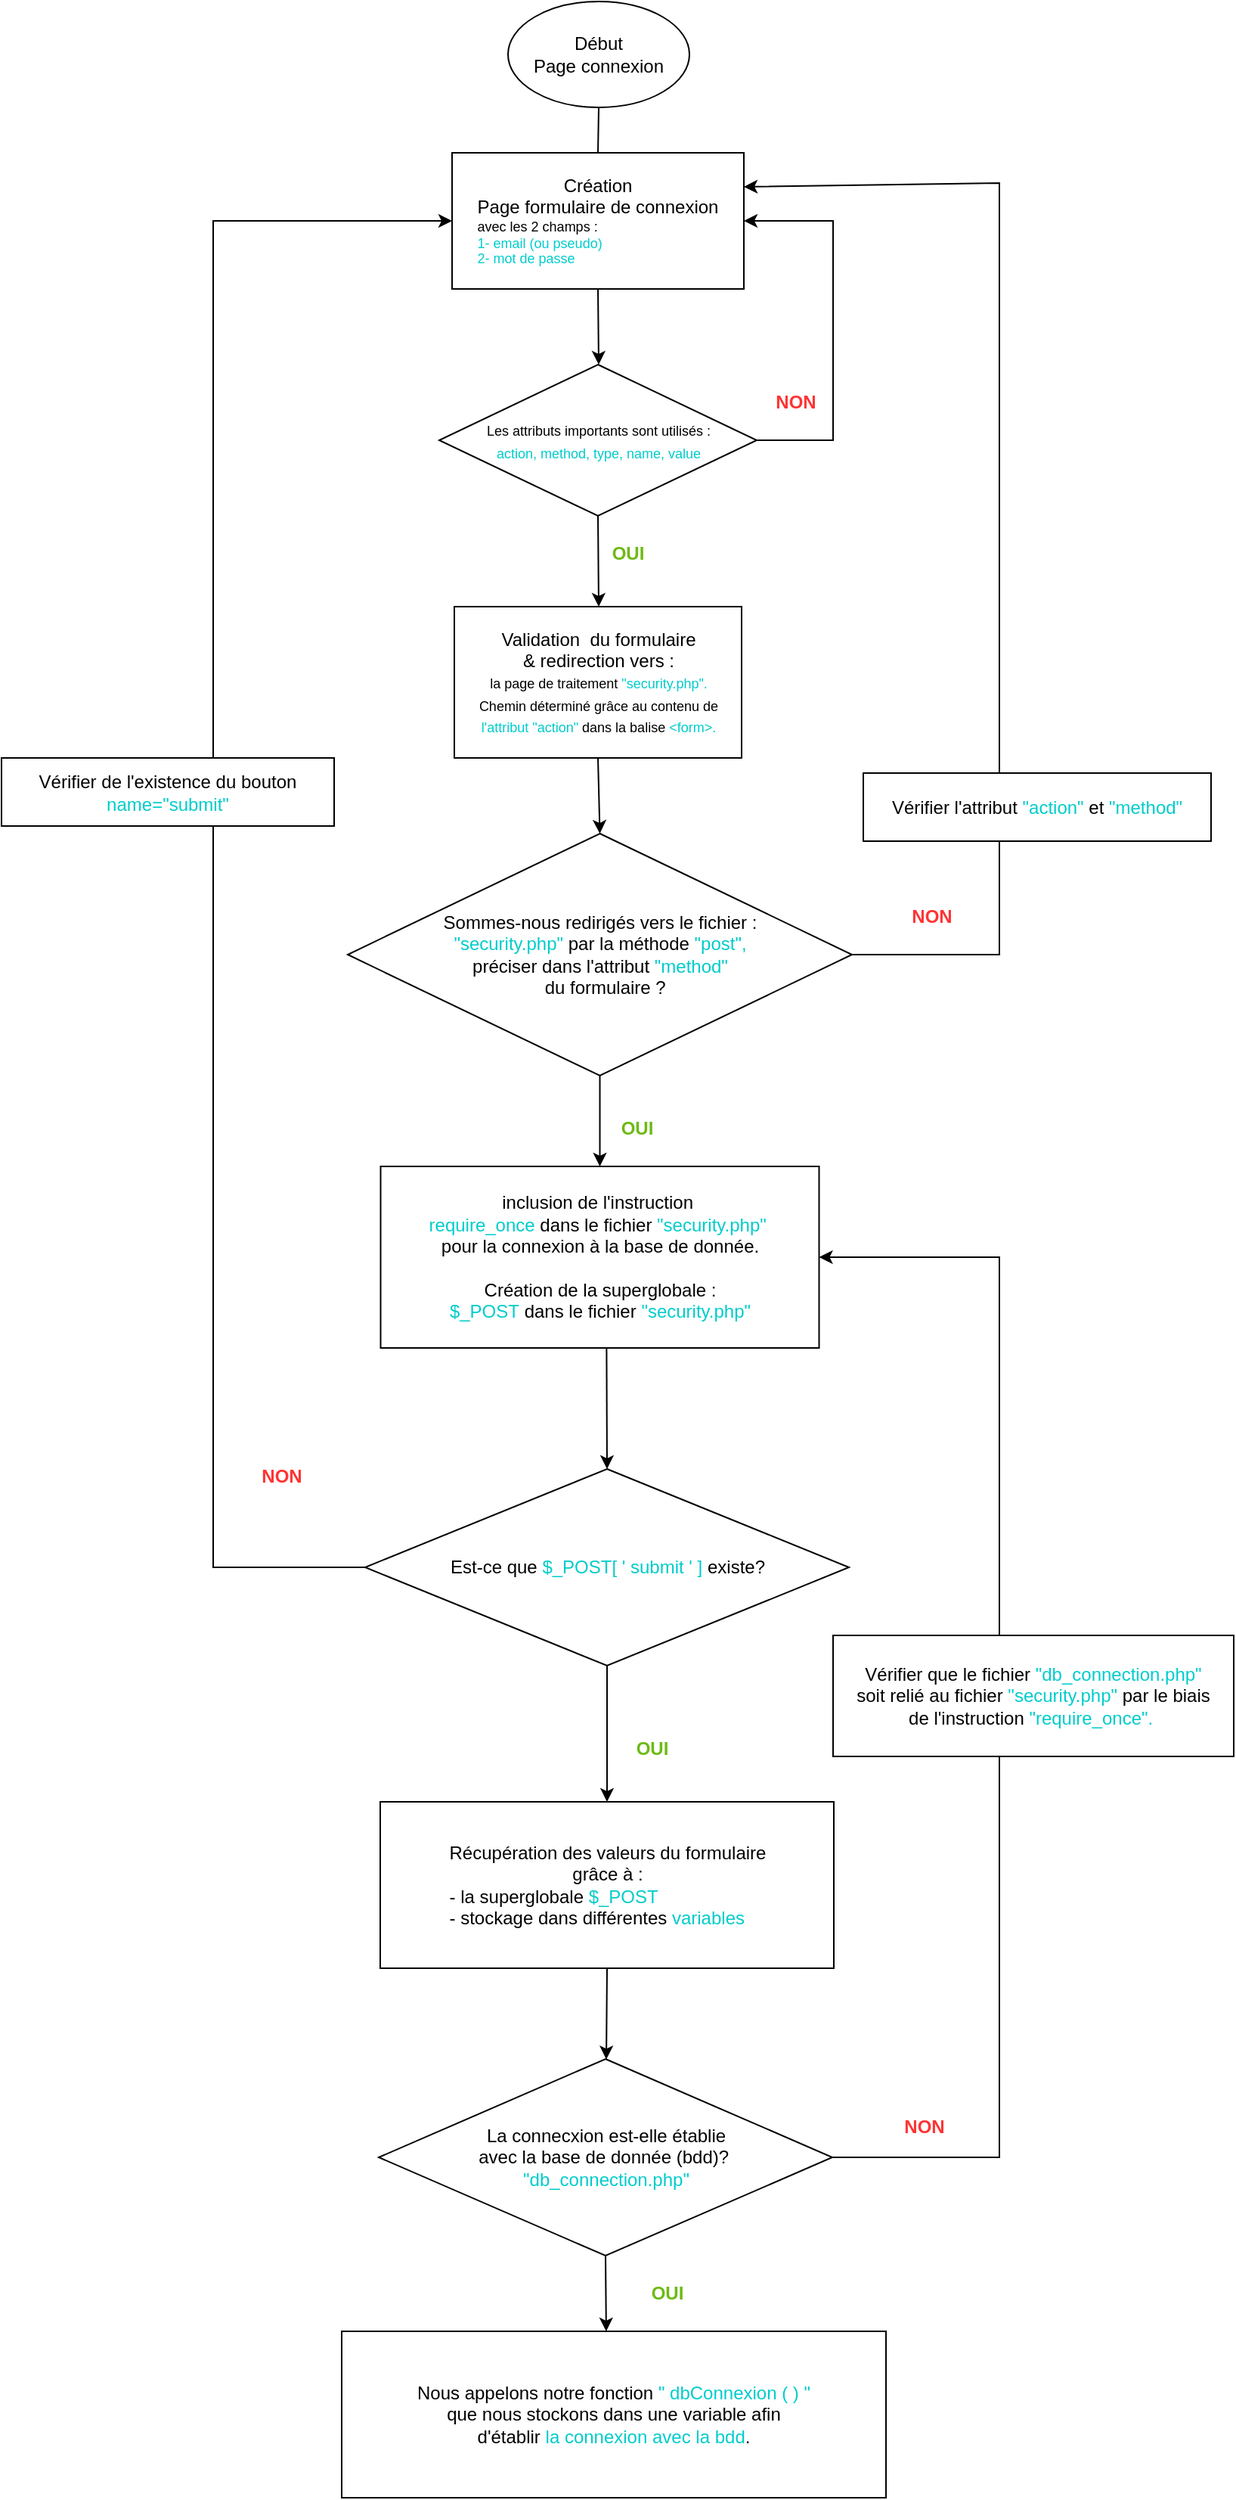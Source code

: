 <mxfile version="21.6.9" type="device">
  <diagram name="Page-1" id="I_Wna3Df85W4K1fbsUE9">
    <mxGraphModel dx="1195" dy="632" grid="1" gridSize="10" guides="1" tooltips="1" connect="1" arrows="1" fold="1" page="1" pageScale="1" pageWidth="827" pageHeight="1169" math="0" shadow="0">
      <root>
        <mxCell id="0" />
        <mxCell id="1" parent="0" />
        <mxCell id="QPgLkUB62LOAhg5g5HC0-1" value="Début&lt;br&gt;Page connexion" style="ellipse;whiteSpace=wrap;html=1;" vertex="1" parent="1">
          <mxGeometry x="355" y="10" width="120" height="70" as="geometry" />
        </mxCell>
        <mxCell id="QPgLkUB62LOAhg5g5HC0-2" value="Création&lt;br&gt;Page formulaire de connexion&lt;br&gt;&lt;div style=&quot;text-align: left; font-size: 9px;&quot;&gt;&lt;span style=&quot;background-color: initial;&quot;&gt;&lt;font style=&quot;font-size: 9px;&quot;&gt;avec les 2 champs :&amp;nbsp;&lt;/font&gt;&lt;/span&gt;&lt;/div&gt;&lt;span style=&quot;font-size: 9px;&quot;&gt;&lt;font color=&quot;#00cccc&quot; style=&quot;font-size: 9px;&quot;&gt;&lt;div style=&quot;text-align: left;&quot;&gt;&lt;span style=&quot;background-color: initial;&quot;&gt;&lt;font style=&quot;font-size: 9px;&quot;&gt;1- email (ou pseudo)&lt;/font&gt;&lt;/span&gt;&lt;/div&gt;&lt;font style=&quot;font-size: 9px;&quot;&gt;&lt;div style=&quot;text-align: left;&quot;&gt;&lt;span style=&quot;background-color: initial;&quot;&gt;&lt;font style=&quot;font-size: 9px;&quot;&gt;2- mot de passe&lt;/font&gt;&lt;/span&gt;&lt;/div&gt;&lt;/font&gt;&lt;/font&gt;&lt;/span&gt;" style="rounded=0;whiteSpace=wrap;html=1;" vertex="1" parent="1">
          <mxGeometry x="318" y="110" width="193" height="90" as="geometry" />
        </mxCell>
        <mxCell id="QPgLkUB62LOAhg5g5HC0-3" value="" style="endArrow=none;html=1;rounded=0;exitX=0.5;exitY=0;exitDx=0;exitDy=0;entryX=0.5;entryY=1;entryDx=0;entryDy=0;" edge="1" parent="1" source="QPgLkUB62LOAhg5g5HC0-2" target="QPgLkUB62LOAhg5g5HC0-1">
          <mxGeometry width="50" height="50" relative="1" as="geometry">
            <mxPoint x="380" y="200" as="sourcePoint" />
            <mxPoint x="410" y="80" as="targetPoint" />
          </mxGeometry>
        </mxCell>
        <mxCell id="QPgLkUB62LOAhg5g5HC0-4" value="" style="endArrow=classic;html=1;rounded=0;exitX=0.5;exitY=1;exitDx=0;exitDy=0;" edge="1" parent="1" source="QPgLkUB62LOAhg5g5HC0-2">
          <mxGeometry width="50" height="50" relative="1" as="geometry">
            <mxPoint x="380" y="200" as="sourcePoint" />
            <mxPoint x="415" y="250" as="targetPoint" />
          </mxGeometry>
        </mxCell>
        <mxCell id="QPgLkUB62LOAhg5g5HC0-5" value="&lt;font style=&quot;font-size: 9px;&quot;&gt;Les attributs importants sont utilisés :&lt;br&gt;&lt;font color=&quot;#00cccc&quot;&gt;action, method, type, name, value&lt;/font&gt;&lt;br&gt;&lt;/font&gt;" style="rhombus;whiteSpace=wrap;html=1;" vertex="1" parent="1">
          <mxGeometry x="309.5" y="250" width="210" height="100" as="geometry" />
        </mxCell>
        <mxCell id="QPgLkUB62LOAhg5g5HC0-6" value="" style="endArrow=classic;html=1;rounded=0;exitX=0.5;exitY=1;exitDx=0;exitDy=0;" edge="1" parent="1" source="QPgLkUB62LOAhg5g5HC0-5">
          <mxGeometry width="50" height="50" relative="1" as="geometry">
            <mxPoint x="380" y="390" as="sourcePoint" />
            <mxPoint x="415" y="410" as="targetPoint" />
          </mxGeometry>
        </mxCell>
        <mxCell id="QPgLkUB62LOAhg5g5HC0-7" value="Validation&amp;nbsp; du formulaire&lt;br&gt;&amp;amp; redirection vers :&lt;br&gt;&lt;font style=&quot;font-size: 9px;&quot;&gt;la page de traitement&lt;font color=&quot;#00cccc&quot;&gt; &quot;security.php&quot;.&lt;/font&gt;&lt;br&gt;Chemin déterminé grâce au contenu de&lt;font color=&quot;#00cccc&quot;&gt; l&#39;attribut &quot;action&quot; &lt;/font&gt;dans la balise&lt;font color=&quot;#00cccc&quot;&gt; &amp;lt;form&amp;gt;.&lt;/font&gt;&lt;br&gt;&lt;/font&gt;" style="rounded=0;whiteSpace=wrap;html=1;" vertex="1" parent="1">
          <mxGeometry x="319.5" y="410" width="190" height="100" as="geometry" />
        </mxCell>
        <mxCell id="QPgLkUB62LOAhg5g5HC0-8" value="&lt;b&gt;&lt;font color=&quot;#6dba14&quot;&gt;OUI&lt;/font&gt;&lt;/b&gt;" style="text;html=1;align=center;verticalAlign=middle;resizable=0;points=[];autosize=1;strokeColor=none;fillColor=none;" vertex="1" parent="1">
          <mxGeometry x="414" y="360" width="40" height="30" as="geometry" />
        </mxCell>
        <mxCell id="QPgLkUB62LOAhg5g5HC0-10" value="&lt;b&gt;&lt;font color=&quot;#ff3333&quot;&gt;NON&lt;/font&gt;&lt;/b&gt;" style="text;html=1;align=center;verticalAlign=middle;resizable=0;points=[];autosize=1;strokeColor=none;fillColor=none;" vertex="1" parent="1">
          <mxGeometry x="519.5" y="260" width="50" height="30" as="geometry" />
        </mxCell>
        <mxCell id="QPgLkUB62LOAhg5g5HC0-12" value="" style="endArrow=classic;html=1;rounded=0;entryX=1;entryY=0.5;entryDx=0;entryDy=0;" edge="1" parent="1" target="QPgLkUB62LOAhg5g5HC0-2">
          <mxGeometry width="50" height="50" relative="1" as="geometry">
            <mxPoint x="519.5" y="300" as="sourcePoint" />
            <mxPoint x="569.5" y="250" as="targetPoint" />
            <Array as="points">
              <mxPoint x="570" y="300" />
              <mxPoint x="570" y="155" />
            </Array>
          </mxGeometry>
        </mxCell>
        <mxCell id="QPgLkUB62LOAhg5g5HC0-13" value="Sommes-nous redirigés vers le fichier :&lt;br&gt;&lt;font color=&quot;#00cccc&quot;&gt;&quot;security.php&quot; &lt;/font&gt;par la méthode&lt;font color=&quot;#00cccc&quot;&gt; &quot;post&quot;,&lt;/font&gt;&lt;br&gt;préciser dans l&#39;attribut&lt;font color=&quot;#00cccc&quot;&gt; &quot;method&quot;&lt;br&gt;&amp;nbsp;&amp;nbsp;&lt;/font&gt;du formulaire ?" style="rhombus;whiteSpace=wrap;html=1;" vertex="1" parent="1">
          <mxGeometry x="249" y="560" width="333.5" height="160" as="geometry" />
        </mxCell>
        <mxCell id="QPgLkUB62LOAhg5g5HC0-14" value="" style="endArrow=classic;html=1;rounded=0;exitX=0.5;exitY=1;exitDx=0;exitDy=0;entryX=0.5;entryY=0;entryDx=0;entryDy=0;" edge="1" parent="1" source="QPgLkUB62LOAhg5g5HC0-7" target="QPgLkUB62LOAhg5g5HC0-13">
          <mxGeometry width="50" height="50" relative="1" as="geometry">
            <mxPoint x="350" y="620" as="sourcePoint" />
            <mxPoint x="400" y="570" as="targetPoint" />
          </mxGeometry>
        </mxCell>
        <mxCell id="QPgLkUB62LOAhg5g5HC0-15" value="" style="endArrow=classic;html=1;rounded=0;exitX=0.5;exitY=1;exitDx=0;exitDy=0;entryX=0.5;entryY=0;entryDx=0;entryDy=0;" edge="1" parent="1" source="QPgLkUB62LOAhg5g5HC0-13" target="QPgLkUB62LOAhg5g5HC0-32">
          <mxGeometry width="50" height="50" relative="1" as="geometry">
            <mxPoint x="414" y="720" as="sourcePoint" />
            <mxPoint x="413" y="784" as="targetPoint" />
          </mxGeometry>
        </mxCell>
        <mxCell id="QPgLkUB62LOAhg5g5HC0-16" value="" style="endArrow=classic;html=1;rounded=0;exitX=1;exitY=0.5;exitDx=0;exitDy=0;entryX=1;entryY=0.25;entryDx=0;entryDy=0;" edge="1" parent="1" source="QPgLkUB62LOAhg5g5HC0-13" target="QPgLkUB62LOAhg5g5HC0-2">
          <mxGeometry width="50" height="50" relative="1" as="geometry">
            <mxPoint x="543.5" y="638" as="sourcePoint" />
            <mxPoint x="510" y="470" as="targetPoint" />
            <Array as="points">
              <mxPoint x="680" y="640" />
              <mxPoint x="680" y="130" />
            </Array>
          </mxGeometry>
        </mxCell>
        <mxCell id="QPgLkUB62LOAhg5g5HC0-17" value="&lt;b&gt;&lt;font color=&quot;#ff3333&quot;&gt;NON&lt;/font&gt;&lt;/b&gt;" style="text;html=1;align=center;verticalAlign=middle;resizable=0;points=[];autosize=1;strokeColor=none;fillColor=none;" vertex="1" parent="1">
          <mxGeometry x="610" y="600" width="50" height="30" as="geometry" />
        </mxCell>
        <mxCell id="QPgLkUB62LOAhg5g5HC0-18" value="&lt;b&gt;&lt;font color=&quot;#6dba14&quot;&gt;OUI&lt;/font&gt;&lt;/b&gt;" style="text;html=1;align=center;verticalAlign=middle;resizable=0;points=[];autosize=1;strokeColor=none;fillColor=none;" vertex="1" parent="1">
          <mxGeometry x="420" y="740" width="40" height="30" as="geometry" />
        </mxCell>
        <mxCell id="QPgLkUB62LOAhg5g5HC0-19" value="&lt;font style=&quot;font-size: 12px;&quot;&gt;Vérifier l&#39;attribut &lt;font color=&quot;#00cccc&quot;&gt;&quot;action&quot;&lt;/font&gt; et &lt;font color=&quot;#00cccc&quot;&gt;&quot;method&quot;&lt;/font&gt;&lt;/font&gt;" style="rounded=0;whiteSpace=wrap;html=1;" vertex="1" parent="1">
          <mxGeometry x="590" y="520" width="230" height="45" as="geometry" />
        </mxCell>
        <mxCell id="QPgLkUB62LOAhg5g5HC0-21" value="Est-ce que &lt;font color=&quot;#00cccc&quot;&gt;$_POST[ &#39; submit &#39; ]&lt;/font&gt; existe?" style="rhombus;whiteSpace=wrap;html=1;" vertex="1" parent="1">
          <mxGeometry x="260.5" y="980" width="320" height="130" as="geometry" />
        </mxCell>
        <mxCell id="QPgLkUB62LOAhg5g5HC0-23" value="" style="endArrow=classic;html=1;rounded=0;entryX=0;entryY=0.5;entryDx=0;entryDy=0;exitX=0;exitY=0.5;exitDx=0;exitDy=0;" edge="1" parent="1" source="QPgLkUB62LOAhg5g5HC0-21" target="QPgLkUB62LOAhg5g5HC0-2">
          <mxGeometry width="50" height="50" relative="1" as="geometry">
            <mxPoint x="260" y="940" as="sourcePoint" />
            <mxPoint x="130" y="500" as="targetPoint" />
            <Array as="points">
              <mxPoint x="160" y="1045" />
              <mxPoint x="160" y="155" />
            </Array>
          </mxGeometry>
        </mxCell>
        <mxCell id="QPgLkUB62LOAhg5g5HC0-24" value="&lt;font style=&quot;font-size: 12px;&quot;&gt;Vérifier de l&#39;existence du bouton &lt;font style=&quot;font-size: 12px;&quot; color=&quot;#00cccc&quot;&gt;name=&quot;submit&quot;&lt;/font&gt;&lt;/font&gt;" style="rounded=0;whiteSpace=wrap;html=1;" vertex="1" parent="1">
          <mxGeometry x="20" y="510" width="220" height="45" as="geometry" />
        </mxCell>
        <mxCell id="QPgLkUB62LOAhg5g5HC0-26" value="&lt;b&gt;&lt;font color=&quot;#ff3333&quot;&gt;NON&lt;/font&gt;&lt;/b&gt;" style="text;html=1;align=center;verticalAlign=middle;resizable=0;points=[];autosize=1;strokeColor=none;fillColor=none;" vertex="1" parent="1">
          <mxGeometry x="180" y="970" width="50" height="30" as="geometry" />
        </mxCell>
        <mxCell id="QPgLkUB62LOAhg5g5HC0-27" value="" style="endArrow=classic;html=1;rounded=0;entryX=0.5;entryY=0;entryDx=0;entryDy=0;" edge="1" parent="1" target="QPgLkUB62LOAhg5g5HC0-21">
          <mxGeometry width="50" height="50" relative="1" as="geometry">
            <mxPoint x="420" y="850" as="sourcePoint" />
            <mxPoint x="290" y="840" as="targetPoint" />
          </mxGeometry>
        </mxCell>
        <mxCell id="QPgLkUB62LOAhg5g5HC0-28" value="&lt;b&gt;&lt;font color=&quot;#6dba14&quot;&gt;OUI&lt;/font&gt;&lt;/b&gt;" style="text;html=1;align=center;verticalAlign=middle;resizable=0;points=[];autosize=1;strokeColor=none;fillColor=none;" vertex="1" parent="1">
          <mxGeometry x="430" y="1150" width="40" height="30" as="geometry" />
        </mxCell>
        <mxCell id="QPgLkUB62LOAhg5g5HC0-29" value="" style="endArrow=classic;html=1;rounded=0;exitX=0.5;exitY=1;exitDx=0;exitDy=0;entryX=0.5;entryY=0;entryDx=0;entryDy=0;" edge="1" parent="1" source="QPgLkUB62LOAhg5g5HC0-21" target="QPgLkUB62LOAhg5g5HC0-30">
          <mxGeometry width="50" height="50" relative="1" as="geometry">
            <mxPoint x="230" y="1070" as="sourcePoint" />
            <mxPoint x="420" y="1220" as="targetPoint" />
          </mxGeometry>
        </mxCell>
        <mxCell id="QPgLkUB62LOAhg5g5HC0-30" value="Récupération des valeurs du formulaire&lt;br&gt;grâce à :&lt;br&gt;&lt;div style=&quot;text-align: left;&quot;&gt;&lt;span style=&quot;background-color: initial;&quot;&gt;- la superglobale&amp;nbsp;&lt;/span&gt;&lt;font style=&quot;background-color: initial; border-color: var(--border-color);&quot; color=&quot;#00cccc&quot;&gt;$_POST&lt;/font&gt;&lt;/div&gt;&lt;font style=&quot;border-color: var(--border-color);&quot;&gt;&lt;div style=&quot;text-align: left;&quot;&gt;&lt;font style=&quot;background-color: initial; border-color: var(--border-color);&quot;&gt;- stockage dans différentes&lt;/font&gt;&lt;font style=&quot;background-color: initial; border-color: var(--border-color);&quot; color=&quot;#00cccc&quot;&gt; variables&lt;/font&gt;&lt;/div&gt;&lt;/font&gt;" style="rounded=0;whiteSpace=wrap;html=1;" vertex="1" parent="1">
          <mxGeometry x="270.5" y="1200" width="300" height="110" as="geometry" />
        </mxCell>
        <mxCell id="QPgLkUB62LOAhg5g5HC0-31" value="La connecxion est-elle établie&lt;br&gt;avec la base de donnée (bdd)?&amp;nbsp;&lt;br&gt;&lt;font color=&quot;#00cccc&quot;&gt;&quot;db_connection.php&quot;&lt;/font&gt;" style="rhombus;whiteSpace=wrap;html=1;" vertex="1" parent="1">
          <mxGeometry x="269.5" y="1370" width="300" height="130" as="geometry" />
        </mxCell>
        <mxCell id="QPgLkUB62LOAhg5g5HC0-32" value="inclusion de l&#39;instruction&amp;nbsp;&lt;br&gt;&lt;font color=&quot;#00cccc&quot;&gt;require_once&amp;nbsp;&lt;/font&gt;dans le fichier &lt;font color=&quot;#00cccc&quot;&gt;&quot;security.php&quot;&lt;/font&gt;&amp;nbsp; &lt;br&gt;pour la connexion à la base de donnée.&lt;br&gt;&lt;br&gt;Création de la superglobale :&lt;br style=&quot;border-color: var(--border-color);&quot;&gt;&lt;font style=&quot;border-color: var(--border-color);&quot; color=&quot;#00cccc&quot;&gt;$_POST&amp;nbsp;&lt;/font&gt;dans le fichier&lt;font style=&quot;border-color: var(--border-color);&quot; color=&quot;#00cccc&quot;&gt;&amp;nbsp;&quot;security.php&quot;&lt;/font&gt;" style="rounded=0;whiteSpace=wrap;html=1;" vertex="1" parent="1">
          <mxGeometry x="270.75" y="780" width="290" height="120" as="geometry" />
        </mxCell>
        <mxCell id="QPgLkUB62LOAhg5g5HC0-33" value="Nous appelons notre fonction &lt;font color=&quot;#00cccc&quot;&gt;&quot; dbConnexion ( ) &quot;&lt;br&gt;&lt;/font&gt;que nous stockons dans une variable afin&lt;br&gt;d&#39;établir&lt;font color=&quot;#00cccc&quot;&gt; la connexion avec la bdd&lt;/font&gt;." style="rounded=0;whiteSpace=wrap;html=1;" vertex="1" parent="1">
          <mxGeometry x="245" y="1550" width="360" height="110" as="geometry" />
        </mxCell>
        <mxCell id="QPgLkUB62LOAhg5g5HC0-34" value="" style="endArrow=classic;html=1;rounded=0;exitX=0.5;exitY=1;exitDx=0;exitDy=0;" edge="1" parent="1" source="QPgLkUB62LOAhg5g5HC0-30" target="QPgLkUB62LOAhg5g5HC0-31">
          <mxGeometry width="50" height="50" relative="1" as="geometry">
            <mxPoint x="290" y="1520" as="sourcePoint" />
            <mxPoint x="340" y="1470" as="targetPoint" />
          </mxGeometry>
        </mxCell>
        <mxCell id="QPgLkUB62LOAhg5g5HC0-35" value="" style="endArrow=classic;html=1;rounded=0;exitX=0.5;exitY=1;exitDx=0;exitDy=0;entryX=0.486;entryY=0;entryDx=0;entryDy=0;entryPerimeter=0;" edge="1" parent="1" source="QPgLkUB62LOAhg5g5HC0-31" target="QPgLkUB62LOAhg5g5HC0-33">
          <mxGeometry width="50" height="50" relative="1" as="geometry">
            <mxPoint x="290" y="1520" as="sourcePoint" />
            <mxPoint x="340" y="1470" as="targetPoint" />
          </mxGeometry>
        </mxCell>
        <mxCell id="QPgLkUB62LOAhg5g5HC0-36" value="&lt;b&gt;&lt;font color=&quot;#6dba14&quot;&gt;OUI&lt;/font&gt;&lt;/b&gt;" style="text;html=1;align=center;verticalAlign=middle;resizable=0;points=[];autosize=1;strokeColor=none;fillColor=none;" vertex="1" parent="1">
          <mxGeometry x="440" y="1510" width="40" height="30" as="geometry" />
        </mxCell>
        <mxCell id="QPgLkUB62LOAhg5g5HC0-37" value="" style="endArrow=classic;html=1;rounded=0;exitX=1;exitY=0.5;exitDx=0;exitDy=0;entryX=1;entryY=0.5;entryDx=0;entryDy=0;" edge="1" parent="1" source="QPgLkUB62LOAhg5g5HC0-31" target="QPgLkUB62LOAhg5g5HC0-32">
          <mxGeometry width="50" height="50" relative="1" as="geometry">
            <mxPoint x="310" y="1280" as="sourcePoint" />
            <mxPoint x="700" y="1160" as="targetPoint" />
            <Array as="points">
              <mxPoint x="680" y="1435" />
              <mxPoint x="680" y="840" />
            </Array>
          </mxGeometry>
        </mxCell>
        <mxCell id="QPgLkUB62LOAhg5g5HC0-38" value="&lt;b&gt;&lt;font color=&quot;#ff3333&quot;&gt;NON&lt;/font&gt;&lt;/b&gt;" style="text;html=1;align=center;verticalAlign=middle;resizable=0;points=[];autosize=1;strokeColor=none;fillColor=none;" vertex="1" parent="1">
          <mxGeometry x="605" y="1400" width="50" height="30" as="geometry" />
        </mxCell>
        <mxCell id="QPgLkUB62LOAhg5g5HC0-39" value="&lt;font style=&quot;font-size: 12px;&quot;&gt;Vérifier que le fichier&amp;nbsp;&lt;font color=&quot;#00cccc&quot;&gt;&quot;db_connection.php&quot;&lt;br&gt;&lt;/font&gt;soit relié au fichier&lt;font color=&quot;#00cccc&quot;&gt; &quot;security.php&quot;&amp;nbsp;&lt;/font&gt;par le biais&lt;br&gt;de l&#39;instruction&amp;nbsp;&lt;font color=&quot;#00cccc&quot;&gt;&quot;require_once&quot;.&lt;/font&gt;&amp;nbsp;&lt;/font&gt;" style="rounded=0;whiteSpace=wrap;html=1;" vertex="1" parent="1">
          <mxGeometry x="570" y="1090" width="265" height="80" as="geometry" />
        </mxCell>
      </root>
    </mxGraphModel>
  </diagram>
</mxfile>
